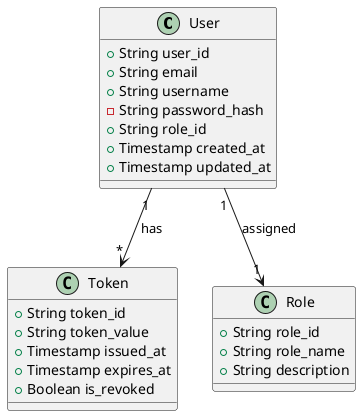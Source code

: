 @startuml lab02_zad03_klasy
class User {
  + String user_id
  + String email
  + String username
  - String password_hash
  + String role_id
  + Timestamp created_at
  + Timestamp updated_at
}

class Token {
  + String token_id
  + String token_value
  + Timestamp issued_at
  + Timestamp expires_at
  + Boolean is_revoked
}

class Role {
  + String role_id
  + String role_name
  + String description
}

User "1" --> "1" Role : "assigned"
User "1" --> "*" Token : "has"
@enduml
